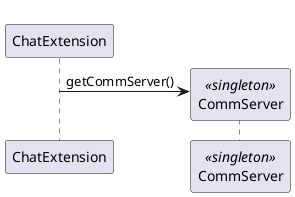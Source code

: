 @startuml ipc05.1_design.png

participant "ChatExtension"
participant "CommServer" <<singleton>>

create CommServer
ChatExtension -> CommServer : getCommServer()




@enduml
